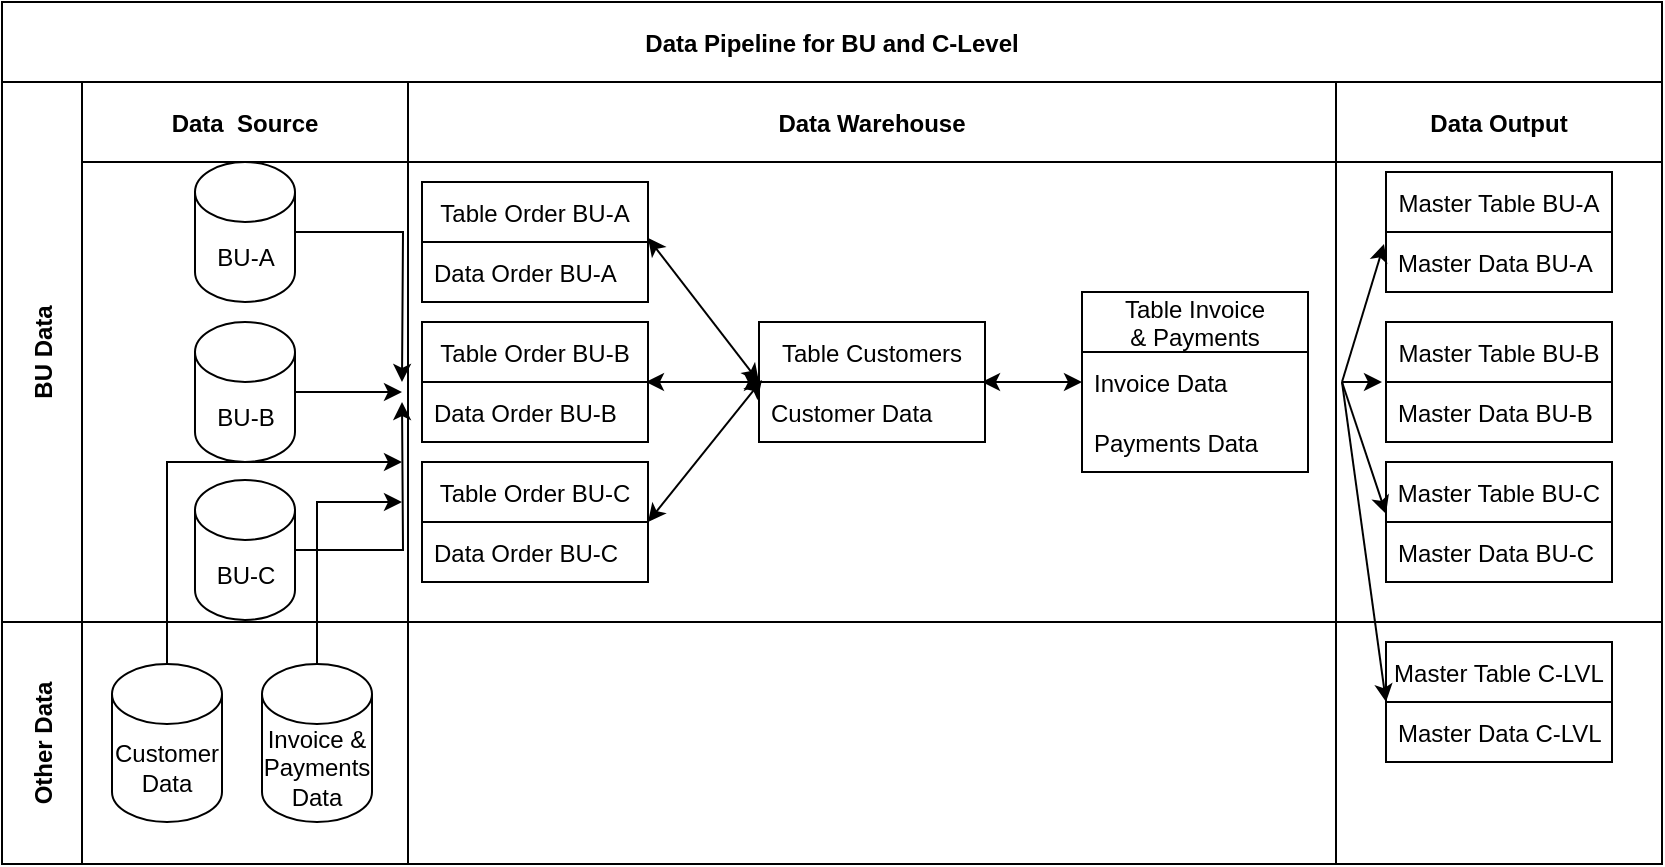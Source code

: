 <mxfile version="16.6.6" type="github">
  <diagram id="kgpKYQtTHZ0yAKxKKP6v" name="Page-1">
    <mxGraphModel dx="868" dy="482" grid="1" gridSize="10" guides="1" tooltips="1" connect="1" arrows="1" fold="1" page="1" pageScale="1" pageWidth="850" pageHeight="1100" math="0" shadow="0">
      <root>
        <mxCell id="0" />
        <mxCell id="1" parent="0" />
        <mxCell id="3nuBFxr9cyL0pnOWT2aG-1" value="Data Pipeline for BU and C-Level" style="shape=table;childLayout=tableLayout;startSize=40;collapsible=0;recursiveResize=0;expand=0;fillColor=none;fontStyle=1" parent="1" vertex="1">
          <mxGeometry x="10" y="10" width="830" height="431" as="geometry" />
        </mxCell>
        <mxCell id="3nuBFxr9cyL0pnOWT2aG-3" value="BU Data" style="shape=tableRow;horizontal=0;swimlaneHead=0;swimlaneBody=0;top=0;left=0;bottom=0;right=0;fillColor=none;points=[[0,0.5],[1,0.5]];portConstraint=eastwest;startSize=40;collapsible=0;recursiveResize=0;expand=0;fontStyle=1;" parent="3nuBFxr9cyL0pnOWT2aG-1" vertex="1">
          <mxGeometry y="40" width="830" height="270" as="geometry" />
        </mxCell>
        <mxCell id="3nuBFxr9cyL0pnOWT2aG-4" value="Data  Source" style="swimlane;swimlaneHead=0;swimlaneBody=0;connectable=0;fillColor=none;startSize=40;collapsible=0;recursiveResize=0;expand=0;fontStyle=1;" parent="3nuBFxr9cyL0pnOWT2aG-3" vertex="1">
          <mxGeometry x="40" width="163" height="270" as="geometry">
            <mxRectangle width="163" height="270" as="alternateBounds" />
          </mxGeometry>
        </mxCell>
        <mxCell id="WkIbvtxm1rjPPCoazpS5-1" value="BU-A" style="shape=cylinder3;whiteSpace=wrap;html=1;boundedLbl=1;backgroundOutline=1;size=15;" parent="3nuBFxr9cyL0pnOWT2aG-4" vertex="1">
          <mxGeometry x="56.5" y="40" width="50" height="70" as="geometry" />
        </mxCell>
        <mxCell id="WkIbvtxm1rjPPCoazpS5-3" value="BU-C" style="shape=cylinder3;whiteSpace=wrap;html=1;boundedLbl=1;backgroundOutline=1;size=15;" parent="3nuBFxr9cyL0pnOWT2aG-4" vertex="1">
          <mxGeometry x="56.5" y="199" width="50" height="70" as="geometry" />
        </mxCell>
        <mxCell id="WkIbvtxm1rjPPCoazpS5-2" value="BU-B" style="shape=cylinder3;whiteSpace=wrap;html=1;boundedLbl=1;backgroundOutline=1;size=15;" parent="3nuBFxr9cyL0pnOWT2aG-4" vertex="1">
          <mxGeometry x="56.5" y="120" width="50" height="70" as="geometry" />
        </mxCell>
        <mxCell id="3nuBFxr9cyL0pnOWT2aG-8" value="Data Warehouse" style="swimlane;swimlaneHead=0;swimlaneBody=0;connectable=0;fillColor=none;startSize=40;collapsible=0;recursiveResize=0;expand=0;fontStyle=1;" parent="3nuBFxr9cyL0pnOWT2aG-3" vertex="1">
          <mxGeometry x="203" width="464" height="270" as="geometry">
            <mxRectangle width="464" height="270" as="alternateBounds" />
          </mxGeometry>
        </mxCell>
        <mxCell id="WkIbvtxm1rjPPCoazpS5-15" value="Table Order BU-A" style="swimlane;fontStyle=0;childLayout=stackLayout;horizontal=1;startSize=30;horizontalStack=0;resizeParent=1;resizeParentMax=0;resizeLast=0;collapsible=1;marginBottom=0;" parent="3nuBFxr9cyL0pnOWT2aG-8" vertex="1">
          <mxGeometry x="7" y="50" width="113" height="60" as="geometry" />
        </mxCell>
        <mxCell id="WkIbvtxm1rjPPCoazpS5-16" value="Data Order BU-A" style="text;strokeColor=none;fillColor=none;align=left;verticalAlign=middle;spacingLeft=4;spacingRight=4;overflow=hidden;points=[[0,0.5],[1,0.5]];portConstraint=eastwest;rotatable=0;" parent="WkIbvtxm1rjPPCoazpS5-15" vertex="1">
          <mxGeometry y="30" width="113" height="30" as="geometry" />
        </mxCell>
        <mxCell id="WkIbvtxm1rjPPCoazpS5-21" value="Table Order BU-C" style="swimlane;fontStyle=0;childLayout=stackLayout;horizontal=1;startSize=30;horizontalStack=0;resizeParent=1;resizeParentMax=0;resizeLast=0;collapsible=1;marginBottom=0;" parent="3nuBFxr9cyL0pnOWT2aG-8" vertex="1">
          <mxGeometry x="7" y="190" width="113" height="60" as="geometry" />
        </mxCell>
        <mxCell id="WkIbvtxm1rjPPCoazpS5-22" value="Data Order BU-C" style="text;strokeColor=none;fillColor=none;align=left;verticalAlign=middle;spacingLeft=4;spacingRight=4;overflow=hidden;points=[[0,0.5],[1,0.5]];portConstraint=eastwest;rotatable=0;" parent="WkIbvtxm1rjPPCoazpS5-21" vertex="1">
          <mxGeometry y="30" width="113" height="30" as="geometry" />
        </mxCell>
        <mxCell id="WkIbvtxm1rjPPCoazpS5-19" value="Table Order BU-B" style="swimlane;fontStyle=0;childLayout=stackLayout;horizontal=1;startSize=30;horizontalStack=0;resizeParent=1;resizeParentMax=0;resizeLast=0;collapsible=1;marginBottom=0;" parent="3nuBFxr9cyL0pnOWT2aG-8" vertex="1">
          <mxGeometry x="7" y="120" width="113" height="60" as="geometry" />
        </mxCell>
        <mxCell id="WkIbvtxm1rjPPCoazpS5-20" value="Data Order BU-B" style="text;strokeColor=none;fillColor=none;align=left;verticalAlign=middle;spacingLeft=4;spacingRight=4;overflow=hidden;points=[[0,0.5],[1,0.5]];portConstraint=eastwest;rotatable=0;" parent="WkIbvtxm1rjPPCoazpS5-19" vertex="1">
          <mxGeometry y="30" width="113" height="30" as="geometry" />
        </mxCell>
        <mxCell id="WkIbvtxm1rjPPCoazpS5-23" value="Table Customers" style="swimlane;fontStyle=0;childLayout=stackLayout;horizontal=1;startSize=30;horizontalStack=0;resizeParent=1;resizeParentMax=0;resizeLast=0;collapsible=1;marginBottom=0;" parent="3nuBFxr9cyL0pnOWT2aG-8" vertex="1">
          <mxGeometry x="175.5" y="120" width="113" height="60" as="geometry" />
        </mxCell>
        <mxCell id="WkIbvtxm1rjPPCoazpS5-24" value="Customer Data" style="text;strokeColor=none;fillColor=none;align=left;verticalAlign=middle;spacingLeft=4;spacingRight=4;overflow=hidden;points=[[0,0.5],[1,0.5]];portConstraint=eastwest;rotatable=0;" parent="WkIbvtxm1rjPPCoazpS5-23" vertex="1">
          <mxGeometry y="30" width="113" height="30" as="geometry" />
        </mxCell>
        <mxCell id="WkIbvtxm1rjPPCoazpS5-27" value="Table Invoice &#xa;&amp; Payments" style="swimlane;fontStyle=0;childLayout=stackLayout;horizontal=1;startSize=30;horizontalStack=0;resizeParent=1;resizeParentMax=0;resizeLast=0;collapsible=1;marginBottom=0;" parent="3nuBFxr9cyL0pnOWT2aG-8" vertex="1">
          <mxGeometry x="337" y="105" width="113" height="90" as="geometry" />
        </mxCell>
        <mxCell id="WkIbvtxm1rjPPCoazpS5-28" value="Invoice Data" style="text;strokeColor=none;fillColor=none;align=left;verticalAlign=middle;spacingLeft=4;spacingRight=4;overflow=hidden;points=[[0,0.5],[1,0.5]];portConstraint=eastwest;rotatable=0;" parent="WkIbvtxm1rjPPCoazpS5-27" vertex="1">
          <mxGeometry y="30" width="113" height="30" as="geometry" />
        </mxCell>
        <mxCell id="WkIbvtxm1rjPPCoazpS5-29" value="Payments Data" style="text;strokeColor=none;fillColor=none;align=left;verticalAlign=middle;spacingLeft=4;spacingRight=4;overflow=hidden;points=[[0,0.5],[1,0.5]];portConstraint=eastwest;rotatable=0;" parent="WkIbvtxm1rjPPCoazpS5-27" vertex="1">
          <mxGeometry y="60" width="113" height="30" as="geometry" />
        </mxCell>
        <mxCell id="WkIbvtxm1rjPPCoazpS5-31" value="" style="endArrow=classic;startArrow=classic;html=1;rounded=0;entryX=0;entryY=0;entryDx=0;entryDy=0;entryPerimeter=0;exitX=1;exitY=-0.067;exitDx=0;exitDy=0;exitPerimeter=0;" parent="3nuBFxr9cyL0pnOWT2aG-8" source="WkIbvtxm1rjPPCoazpS5-16" target="WkIbvtxm1rjPPCoazpS5-24" edge="1">
          <mxGeometry width="50" height="50" relative="1" as="geometry">
            <mxPoint x="117" y="120" as="sourcePoint" />
            <mxPoint x="167" y="70" as="targetPoint" />
          </mxGeometry>
        </mxCell>
        <mxCell id="WkIbvtxm1rjPPCoazpS5-34" value="" style="endArrow=classic;startArrow=classic;html=1;rounded=0;entryX=0;entryY=0.5;entryDx=0;entryDy=0;" parent="3nuBFxr9cyL0pnOWT2aG-8" target="WkIbvtxm1rjPPCoazpS5-28" edge="1">
          <mxGeometry width="50" height="50" relative="1" as="geometry">
            <mxPoint x="287" y="150" as="sourcePoint" />
            <mxPoint x="305" y="180" as="targetPoint" />
          </mxGeometry>
        </mxCell>
        <mxCell id="WkIbvtxm1rjPPCoazpS5-33" value="" style="endArrow=classic;startArrow=classic;html=1;rounded=0;entryX=0.013;entryY=-0.033;entryDx=0;entryDy=0;entryPerimeter=0;" parent="3nuBFxr9cyL0pnOWT2aG-8" target="WkIbvtxm1rjPPCoazpS5-24" edge="1">
          <mxGeometry width="50" height="50" relative="1" as="geometry">
            <mxPoint x="120" y="220" as="sourcePoint" />
            <mxPoint x="156" y="270" as="targetPoint" />
          </mxGeometry>
        </mxCell>
        <mxCell id="WkIbvtxm1rjPPCoazpS5-32" value="" style="endArrow=classic;startArrow=classic;html=1;rounded=0;exitX=0.991;exitY=0;exitDx=0;exitDy=0;exitPerimeter=0;" parent="3nuBFxr9cyL0pnOWT2aG-8" source="WkIbvtxm1rjPPCoazpS5-20" edge="1">
          <mxGeometry width="50" height="50" relative="1" as="geometry">
            <mxPoint x="120" y="137.99" as="sourcePoint" />
            <mxPoint x="177" y="150" as="targetPoint" />
          </mxGeometry>
        </mxCell>
        <mxCell id="3nuBFxr9cyL0pnOWT2aG-11" value="Data Output" style="swimlane;swimlaneHead=0;swimlaneBody=0;connectable=0;fillColor=none;startSize=40;collapsible=0;recursiveResize=0;expand=0;fontStyle=1;" parent="3nuBFxr9cyL0pnOWT2aG-3" vertex="1">
          <mxGeometry x="667" width="163" height="270" as="geometry">
            <mxRectangle width="163" height="270" as="alternateBounds" />
          </mxGeometry>
        </mxCell>
        <mxCell id="knuIaB83A8cWOpYtpz9W-23" value="Master Table BU-A" style="swimlane;fontStyle=0;childLayout=stackLayout;horizontal=1;startSize=30;horizontalStack=0;resizeParent=1;resizeParentMax=0;resizeLast=0;collapsible=1;marginBottom=0;" vertex="1" parent="3nuBFxr9cyL0pnOWT2aG-11">
          <mxGeometry x="25" y="45" width="113" height="60" as="geometry" />
        </mxCell>
        <mxCell id="knuIaB83A8cWOpYtpz9W-24" value="Master Data BU-A" style="text;strokeColor=none;fillColor=none;align=left;verticalAlign=middle;spacingLeft=4;spacingRight=4;overflow=hidden;points=[[0,0.5],[1,0.5]];portConstraint=eastwest;rotatable=0;" vertex="1" parent="knuIaB83A8cWOpYtpz9W-23">
          <mxGeometry y="30" width="113" height="30" as="geometry" />
        </mxCell>
        <mxCell id="knuIaB83A8cWOpYtpz9W-21" value="Master Table BU-B" style="swimlane;fontStyle=0;childLayout=stackLayout;horizontal=1;startSize=30;horizontalStack=0;resizeParent=1;resizeParentMax=0;resizeLast=0;collapsible=1;marginBottom=0;" vertex="1" parent="3nuBFxr9cyL0pnOWT2aG-11">
          <mxGeometry x="25" y="120" width="113" height="60" as="geometry" />
        </mxCell>
        <mxCell id="knuIaB83A8cWOpYtpz9W-22" value="Master Data BU-B" style="text;strokeColor=none;fillColor=none;align=left;verticalAlign=middle;spacingLeft=4;spacingRight=4;overflow=hidden;points=[[0,0.5],[1,0.5]];portConstraint=eastwest;rotatable=0;" vertex="1" parent="knuIaB83A8cWOpYtpz9W-21">
          <mxGeometry y="30" width="113" height="30" as="geometry" />
        </mxCell>
        <mxCell id="knuIaB83A8cWOpYtpz9W-19" value="Master Table BU-C" style="swimlane;fontStyle=0;childLayout=stackLayout;horizontal=1;startSize=30;horizontalStack=0;resizeParent=1;resizeParentMax=0;resizeLast=0;collapsible=1;marginBottom=0;" vertex="1" parent="3nuBFxr9cyL0pnOWT2aG-11">
          <mxGeometry x="25" y="190" width="113" height="60" as="geometry" />
        </mxCell>
        <mxCell id="knuIaB83A8cWOpYtpz9W-20" value="Master Data BU-C" style="text;strokeColor=none;fillColor=none;align=left;verticalAlign=middle;spacingLeft=4;spacingRight=4;overflow=hidden;points=[[0,0.5],[1,0.5]];portConstraint=eastwest;rotatable=0;" vertex="1" parent="knuIaB83A8cWOpYtpz9W-19">
          <mxGeometry y="30" width="113" height="30" as="geometry" />
        </mxCell>
        <mxCell id="knuIaB83A8cWOpYtpz9W-26" value="" style="endArrow=classic;html=1;rounded=0;entryX=-0.009;entryY=0.2;entryDx=0;entryDy=0;entryPerimeter=0;" edge="1" parent="3nuBFxr9cyL0pnOWT2aG-11" target="knuIaB83A8cWOpYtpz9W-24">
          <mxGeometry width="50" height="50" relative="1" as="geometry">
            <mxPoint x="3" y="150" as="sourcePoint" />
            <mxPoint x="43" y="120" as="targetPoint" />
          </mxGeometry>
        </mxCell>
        <mxCell id="3nuBFxr9cyL0pnOWT2aG-15" value="Other Data" style="shape=tableRow;horizontal=0;swimlaneHead=0;swimlaneBody=0;top=0;left=0;bottom=0;right=0;fillColor=none;points=[[0,0.5],[1,0.5]];portConstraint=eastwest;startSize=40;collapsible=0;recursiveResize=0;expand=0;fontStyle=1;" parent="3nuBFxr9cyL0pnOWT2aG-1" vertex="1">
          <mxGeometry y="310" width="830" height="121" as="geometry" />
        </mxCell>
        <mxCell id="3nuBFxr9cyL0pnOWT2aG-16" value="" style="swimlane;swimlaneHead=0;swimlaneBody=0;connectable=0;fillColor=none;startSize=0;collapsible=0;recursiveResize=0;expand=0;fontStyle=1;" parent="3nuBFxr9cyL0pnOWT2aG-15" vertex="1">
          <mxGeometry x="40" width="163" height="121" as="geometry">
            <mxRectangle width="163" height="121" as="alternateBounds" />
          </mxGeometry>
        </mxCell>
        <mxCell id="WkIbvtxm1rjPPCoazpS5-5" value="Customer Data" style="shape=cylinder3;whiteSpace=wrap;html=1;boundedLbl=1;backgroundOutline=1;size=15;" parent="3nuBFxr9cyL0pnOWT2aG-16" vertex="1">
          <mxGeometry x="15" y="21" width="55" height="79" as="geometry" />
        </mxCell>
        <mxCell id="WkIbvtxm1rjPPCoazpS5-7" value="Invoice &amp;amp; Payments Data" style="shape=cylinder3;whiteSpace=wrap;html=1;boundedLbl=1;backgroundOutline=1;size=15;" parent="3nuBFxr9cyL0pnOWT2aG-16" vertex="1">
          <mxGeometry x="90" y="21" width="55" height="79" as="geometry" />
        </mxCell>
        <mxCell id="3nuBFxr9cyL0pnOWT2aG-18" value="" style="swimlane;swimlaneHead=0;swimlaneBody=0;connectable=0;fillColor=none;startSize=0;collapsible=0;recursiveResize=0;expand=0;fontStyle=1;" parent="3nuBFxr9cyL0pnOWT2aG-15" vertex="1">
          <mxGeometry x="203" width="464" height="121" as="geometry">
            <mxRectangle width="464" height="121" as="alternateBounds" />
          </mxGeometry>
        </mxCell>
        <mxCell id="3nuBFxr9cyL0pnOWT2aG-23" value="" style="swimlane;swimlaneHead=0;swimlaneBody=0;connectable=0;fillColor=none;startSize=0;collapsible=0;recursiveResize=0;expand=0;fontStyle=1;" parent="3nuBFxr9cyL0pnOWT2aG-15" vertex="1">
          <mxGeometry x="667" width="163" height="121" as="geometry">
            <mxRectangle width="163" height="121" as="alternateBounds" />
          </mxGeometry>
        </mxCell>
        <mxCell id="knuIaB83A8cWOpYtpz9W-17" value="Master Table C-LVL" style="swimlane;fontStyle=0;childLayout=stackLayout;horizontal=1;startSize=30;horizontalStack=0;resizeParent=1;resizeParentMax=0;resizeLast=0;collapsible=1;marginBottom=0;" vertex="1" parent="3nuBFxr9cyL0pnOWT2aG-23">
          <mxGeometry x="25" y="10" width="113" height="60" as="geometry" />
        </mxCell>
        <mxCell id="knuIaB83A8cWOpYtpz9W-18" value="Master Data C-LVL" style="text;strokeColor=none;fillColor=none;align=left;verticalAlign=middle;spacingLeft=4;spacingRight=4;overflow=hidden;points=[[0,0.5],[1,0.5]];portConstraint=eastwest;rotatable=0;" vertex="1" parent="knuIaB83A8cWOpYtpz9W-17">
          <mxGeometry y="30" width="113" height="30" as="geometry" />
        </mxCell>
        <mxCell id="WkIbvtxm1rjPPCoazpS5-8" style="edgeStyle=orthogonalEdgeStyle;rounded=0;orthogonalLoop=1;jettySize=auto;html=1;exitX=1;exitY=0.5;exitDx=0;exitDy=0;exitPerimeter=0;" parent="1" source="WkIbvtxm1rjPPCoazpS5-1" edge="1">
          <mxGeometry relative="1" as="geometry">
            <mxPoint x="210" y="200" as="targetPoint" />
          </mxGeometry>
        </mxCell>
        <mxCell id="WkIbvtxm1rjPPCoazpS5-9" style="edgeStyle=orthogonalEdgeStyle;rounded=0;orthogonalLoop=1;jettySize=auto;html=1;" parent="1" source="WkIbvtxm1rjPPCoazpS5-2" edge="1">
          <mxGeometry relative="1" as="geometry">
            <mxPoint x="210" y="205" as="targetPoint" />
          </mxGeometry>
        </mxCell>
        <mxCell id="WkIbvtxm1rjPPCoazpS5-10" style="edgeStyle=orthogonalEdgeStyle;rounded=0;orthogonalLoop=1;jettySize=auto;html=1;" parent="1" source="WkIbvtxm1rjPPCoazpS5-3" edge="1">
          <mxGeometry relative="1" as="geometry">
            <mxPoint x="210" y="210" as="targetPoint" />
          </mxGeometry>
        </mxCell>
        <mxCell id="WkIbvtxm1rjPPCoazpS5-13" style="edgeStyle=orthogonalEdgeStyle;rounded=0;orthogonalLoop=1;jettySize=auto;html=1;exitX=0.5;exitY=0;exitDx=0;exitDy=0;exitPerimeter=0;" parent="1" source="WkIbvtxm1rjPPCoazpS5-5" edge="1">
          <mxGeometry relative="1" as="geometry">
            <mxPoint x="210" y="240" as="targetPoint" />
            <Array as="points">
              <mxPoint x="93" y="240" />
            </Array>
          </mxGeometry>
        </mxCell>
        <mxCell id="WkIbvtxm1rjPPCoazpS5-14" style="edgeStyle=orthogonalEdgeStyle;rounded=0;orthogonalLoop=1;jettySize=auto;html=1;exitX=0.5;exitY=0;exitDx=0;exitDy=0;exitPerimeter=0;" parent="1" source="WkIbvtxm1rjPPCoazpS5-7" edge="1">
          <mxGeometry relative="1" as="geometry">
            <mxPoint x="210" y="260" as="targetPoint" />
            <Array as="points">
              <mxPoint x="168" y="260" />
            </Array>
          </mxGeometry>
        </mxCell>
        <mxCell id="knuIaB83A8cWOpYtpz9W-27" value="" style="endArrow=classic;html=1;rounded=0;" edge="1" parent="1">
          <mxGeometry width="50" height="50" relative="1" as="geometry">
            <mxPoint x="680" y="200" as="sourcePoint" />
            <mxPoint x="700" y="200" as="targetPoint" />
          </mxGeometry>
        </mxCell>
        <mxCell id="knuIaB83A8cWOpYtpz9W-28" value="" style="endArrow=classic;html=1;rounded=0;entryX=0;entryY=-0.133;entryDx=0;entryDy=0;entryPerimeter=0;" edge="1" parent="1" target="knuIaB83A8cWOpYtpz9W-20">
          <mxGeometry width="50" height="50" relative="1" as="geometry">
            <mxPoint x="680" y="200" as="sourcePoint" />
            <mxPoint x="720.983" y="151" as="targetPoint" />
          </mxGeometry>
        </mxCell>
        <mxCell id="knuIaB83A8cWOpYtpz9W-29" value="" style="endArrow=classic;html=1;rounded=0;entryX=0;entryY=0.5;entryDx=0;entryDy=0;" edge="1" parent="1" target="knuIaB83A8cWOpYtpz9W-17">
          <mxGeometry width="50" height="50" relative="1" as="geometry">
            <mxPoint x="680" y="200" as="sourcePoint" />
            <mxPoint x="730.983" y="161" as="targetPoint" />
          </mxGeometry>
        </mxCell>
      </root>
    </mxGraphModel>
  </diagram>
</mxfile>
